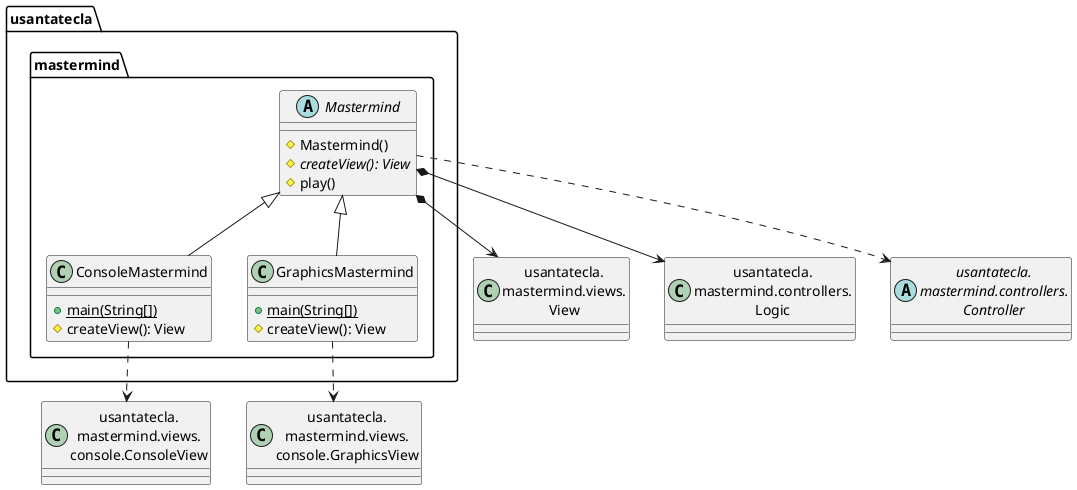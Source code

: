 @startuml mastermind
class View as "usantatecla.\nmastermind.views.\nView"
class ConsoleView as "usantatecla.\nmastermind.views.\nconsole.ConsoleView"
class GraphicsView as "usantatecla.\nmastermind.views.\nconsole.GraphicsView"
class Logic as "usantatecla.\nmastermind.controllers.\nLogic"
abstract class Controller as "usantatecla.\nmastermind.controllers.\nController"

class  usantatecla.mastermind.ConsoleMastermind{
    + {static} main(String[])
    # createView(): View
}
usantatecla.mastermind.Mastermind <|-down- usantatecla.mastermind.ConsoleMastermind
usantatecla.mastermind.ConsoleMastermind .down.> ConsoleView

class  usantatecla.mastermind.GraphicsMastermind{
    + {static} main(String[])
    # createView(): View
}
usantatecla.mastermind.Mastermind <|-down- usantatecla.mastermind.GraphicsMastermind
usantatecla.mastermind.GraphicsMastermind .down.> GraphicsView

abstract class  usantatecla.mastermind.Mastermind{
    # Mastermind()
    # {abstract} createView(): View
    # play()
}
usantatecla.mastermind.Mastermind *-down-> View
usantatecla.mastermind.Mastermind *-down-> Logic
usantatecla.mastermind.Mastermind .down.> Controller

@enduml

@startuml usantatecla.mastermind.views
interface ControllersVisitor as "usantatecla.\nmastermind.controllers.\nControllersVisitor"
abstract class Controller as "usantatecla.\nmastermind.controllers.\nController"
enum Color as "usantatecla.\nmastermind.types.\nColor"
enum Error as "usantatecla.\nmastermind.types.\nError"

abstract class  usantatecla.mastermind.views.ColorView{
    + {static} INITIALS: char[]
    # ColorView()
    # ColorView(Color)
    + {static} getInstance(char): Color
    + allInitials(): String
    # {abstract} resultInitials(int): String
}
usantatecla.mastermind.views.ColorView *-down-> Color

abstract class  usantatecla.mastermind.views.ErrorView{
    + MESSAGES: String[]
    # ErrorView()
    + ErrorView(Error)
    # {abstract} colorInitials(): String
}
usantatecla.mastermind.views.ErrorView *-down-> Error

enum  usantatecla.mastermind.views.Message{
    + ATTEMPTS
    + SECRET
    + RESUME
    + RESULT
    + PROPOSED_COMBINATION
    + TITLE
    + WINNER
    + LOOSER
    - message: String
    ~ MessageView(String)
    + getMessage(): String
}

abstract class  usantatecla.mastermind.views.View{
    + interact(Controller)
}
usantatecla.mastermind.views.View -up-|> ControllersVisitor
usantatecla.mastermind.views.View .down.> Controller

@enduml

@startuml usantatecla.mastermind.console
abstract class Controller as "usantatecla.\nmastermind.controllers.\nController"
class StartController as "usantatecla.\nmastermind.controllers.\nStartController"
class ProposalController as "usantatecla.\nmastermind.controllers.\nProposalController"
class ResumeController as "usantatecla.\nmastermind.controllers.\nResumeController"
enum Error as "usantatecla.\nmastermind.types.\nError"
enum Color as "usantatecla.\nmastermind.types.\nColor"
abstract class View as "usantatecla.\nmastermind.views.\nView"
abstract class ColorView as "usantatecla.\nmastermind.views.\nColorView"
abstract class ErrorView as "usantatecla.\nmastermind.views.\nErrorView"
enum Message as "usantatecla.\nmastermind.views.\nMessageView"
class Console as "usantatecla.utils.\nConsole"
class YesNoDialog as "usantatecla.utils.\nYesNoDialog"
enum ColorCode as "usantatecla.utils.\nColorCode"

class usantatecla.mastermind.views.console.ConsoleView {
    + ConsoleView()
    + visit(StartController)
    + visit(ProposalController)
    + visit(ResumeController)
}
usantatecla.mastermind.views.console.ConsoleView -up-|> View
usantatecla.mastermind.views.console.ConsoleView *-down-> usantatecla.mastermind.views.console.StartView
usantatecla.mastermind.views.console.ConsoleView *-down-> usantatecla.mastermind.views.console.ProposalView
usantatecla.mastermind.views.console.ConsoleView *-down-> usantatecla.mastermind.views.console.ResumeView
usantatecla.mastermind.views.console.ConsoleView .down.> StartController
usantatecla.mastermind.views.console.ConsoleView .down.> ProposalController
usantatecla.mastermind.views.console.ConsoleView .down.> ResumeController

class usantatecla.mastermind.views.console.ResumeView {
    ~ interact(ResumeController)
}
usantatecla.mastermind.views.console.ResumeView .down.> ResumeController
usantatecla.mastermind.views.console.ResumeView .down.> Message
usantatecla.mastermind.views.console.ResumeView .down.> YesNoDialog

class usantatecla.mastermind.views.console.StartView {
    ~ interact(StartController)
}
usantatecla.mastermind.views.console.StartView *-down-> usantatecla.mastermind.views.console.SecretCombinationView
usantatecla.mastermind.views.console.StartView .down.> Console
usantatecla.mastermind.views.console.StartView .down.> StartController
usantatecla.mastermind.views.console.StartView .down.> Message

class usantatecla.mastermind.views.console.ProposalView {
    ~ interact(ProposalController)
}
usantatecla.mastermind.views.console.ProposalView .down.> usantatecla.mastermind.views.console.GameView
usantatecla.mastermind.views.console.ProposalView .down.> usantatecla.mastermind.views.console.ProposedCombinationView
usantatecla.mastermind.views.console.ProposalView .down.> usantatecla.mastermind.views.console.ErrorView
usantatecla.mastermind.views.console.ProposalView .down.> ProposalController
usantatecla.mastermind.views.console.ProposalView .down.> Color
usantatecla.mastermind.views.console.ProposalView .down.> Error

class usantatecla.mastermind.views.console.GameView {
    ~ GameView(ProposalController)
    ~ write()
}
usantatecla.mastermind.views.console.GameView *-down-> ProposalController
usantatecla.mastermind.views.console.GameView .down.> usantatecla.mastermind.views.console.AttemptsView
usantatecla.mastermind.views.console.GameView .down.> usantatecla.mastermind.views.console.SecretCombinationView
usantatecla.mastermind.views.console.GameView .down.> usantatecla.mastermind.views.console.ProposedCombinationView
usantatecla.mastermind.views.console.GameView .down.> usantatecla.mastermind.views.console.ResultView
usantatecla.mastermind.views.console.GameView .down.> Message
usantatecla.mastermind.views.console.GameView .down.> Console

class usantatecla.mastermind.views.console.ProposedCombinationView {
    + ProposedCombinationView(ProposalController)
    + write(int)
    + read(): List<Color>
}
usantatecla.mastermind.views.console.ProposedCombinationView *-down-> ProposalController
usantatecla.mastermind.views.console.ProposedCombinationView .down.> usantatecla.mastermind.views.console.ColorView
usantatecla.mastermind.views.console.ProposedCombinationView .down.> Color
usantatecla.mastermind.views.console.ProposedCombinationView .down.> Message
usantatecla.mastermind.views.console.ProposedCombinationView .down.> Console

class usantatecla.mastermind.views.console.SecretCombinationView {
    ~ SecretCombinationView(Controller)
    ~ writeln()
}
usantatecla.mastermind.views.console.SecretCombinationView *-down-> Controller
usantatecla.mastermind.views.console.SecretCombinationView ..> Message
usantatecla.mastermind.views.console.SecretCombinationView ..> Console

class usantatecla.mastermind.views.console.ResultView {
    + ResultView(ProposalController)
    + writeln(int)
}
usantatecla.mastermind.views.console.ResultView *-down-> ProposalController
usantatecla.mastermind.views.console.ResultView .down.> Message
usantatecla.mastermind.views.console.ResultView .down.> Console

class usantatecla.mastermind.views.console.AttemptsView {
    ~ AttemptsView(ProposalController)
    ~ writeln()
}
usantatecla.mastermind.views.console.AttemptsView *-down-> ProposalController
usantatecla.mastermind.views.console.AttemptsView .down.> Console
usantatecla.mastermind.views.console.AttemptsView .down.> Message

class usantatecla.mastermind.views.console.ColorView {
    + ColorView()
    + ColorView(Color)
    # resultInitials(int) : String
    + write()
}
usantatecla.mastermind.views.console.ColorView -up-|> ColorView
usantatecla.mastermind.views.console.ColorView .down.> ColorCode
usantatecla.mastermind.views.console.ColorView .down.> Console
usantatecla.mastermind.views.console.ColorView .down.> Color

class usantatecla.mastermind.views.console.ErrorView {
    ~ ErrorView()
    + ErrorView(Error)
    + writeln()
    # colorInitials() : String
}
usantatecla.mastermind.views.console.ErrorView -up-|> ErrorView
usantatecla.mastermind.views.console.ErrorView .down.> Error
usantatecla.mastermind.views.console.ErrorView .down.> Console
usantatecla.mastermind.views.console.ErrorView .down.> usantatecla.mastermind.views.console.ColorView

@enduml

@startuml usantatecla.mastermind.controllers
abstract class Combination as "usantatecla.\nmastermind.models.\nCombination"
class Game as "usantatecla.\nmastermind.models.\nGame"
class State as "usantatecla.\nmastermind.models.\nState"
class ProposedCombination as "usantatecla.\nmastermind.models.\nProposedCombination"
enum StateValue as "usantatecla.\nmastermind.models.\nStateValue"
enum Error as "usantatecla.\nmastermind.types.\nError"
enum Color as "usantatecla.\nmastermind.types.\nColor"

interface usantatecla.mastermind.controllers.ControllersVisitor {
    ~ visit(StartController)
    ~ visit(ProposalController)
    ~ visit(ResumeController)
}
usantatecla.mastermind.controllers.ControllersVisitor .down.> usantatecla.mastermind.controllers.StartController
usantatecla.mastermind.controllers.ControllersVisitor .down.> usantatecla.mastermind.controllers.ProposalController
usantatecla.mastermind.controllers.ControllersVisitor .down.> usantatecla.mastermind.controllers.ResumeController

abstract class  usantatecla.mastermind.controllers.Controller{
    ~ Controller(Game, State)
    + getWidth(): int
    + {abstract} accept(ControllersVisitor)
}
usantatecla.mastermind.controllers.Controller *-down-> Game
usantatecla.mastermind.controllers.Controller *-down-> State
usantatecla.mastermind.controllers.Controller .down.> Combination
usantatecla.mastermind.controllers.Controller .down.> usantatecla.mastermind.controllers.ControllersVisitor

class  usantatecla.mastermind.controllers.Logic{
    + Logic()
    + getController(): Controller
}
usantatecla.mastermind.controllers.Logic *-down-> usantatecla.mastermind.controllers.Controller
usantatecla.mastermind.controllers.Logic *-down-> Game
usantatecla.mastermind.controllers.Logic *-down-> State
usantatecla.mastermind.controllers.Logic *-down-> StateValue
usantatecla.mastermind.controllers.Logic .down.> usantatecla.mastermind.controllers.ResumeController
usantatecla.mastermind.controllers.Logic .down.> usantatecla.mastermind.controllers.StartController
usantatecla.mastermind.controllers.Logic .down.> usantatecla.mastermind.controllers.ProposalController

class  usantatecla.mastermind.controllers.ProposalController{
    + ProposalController(Game, State)
    + addProposedCombination(List<Color>): Error
    + isWinner(): boolean
    + isLooser(): boolean
    + getAttempts(): int
    + getColors(int): List<Color>
    + getBlacks(int): int
    + getWhites(int): int
    + accept(ControllersVisitor)
}
usantatecla.mastermind.controllers.Controller <|-down- usantatecla.mastermind.controllers.ProposalController
usantatecla.mastermind.controllers.ProposalController .down.> Combination
usantatecla.mastermind.controllers.ProposalController .down.> Game
usantatecla.mastermind.controllers.ProposalController .down.> State
usantatecla.mastermind.controllers.ProposalController .down.> ProposedCombination
usantatecla.mastermind.controllers.ProposalController .down.> Error
usantatecla.mastermind.controllers.ProposalController .down.> Color
usantatecla.mastermind.controllers.ProposalController .down.> usantatecla.mastermind.controllers.ControllersVisitor

class  usantatecla.mastermind.controllers.ResumeController{
    + ResumeController(Game, State)
    + resume(boolean)
    + accept(ControllersVisitor)
}
usantatecla.mastermind.controllers.Controller <|-down- usantatecla.mastermind.controllers.ResumeController
usantatecla.mastermind.controllers.ResumeController .down.> Game
usantatecla.mastermind.controllers.ResumeController .down.> State
usantatecla.mastermind.controllers.ResumeController .down.> usantatecla.mastermind.controllers.ControllersVisitor

class  usantatecla.mastermind.controllers.StartController{
    + StartController(Game, State)
    + start()
    + accept(ControllersVisitor)
}
usantatecla.mastermind.controllers.Controller <|-down- usantatecla.mastermind.controllers.StartController
usantatecla.mastermind.controllers.StartController .down.> Game
usantatecla.mastermind.controllers.StartController .down.> State
usantatecla.mastermind.controllers.StartController .down.> usantatecla.mastermind.controllers.ControllersVisitor

@enduml

@startuml usantatecla.mastermind.models
enum Color as "usantatecla.\nmastermind.types.\nColor"

class usantatecla.mastermind.models.State {
    - stateValue: StateValue
    + state()
    + next()
    + reset()
    + getValueState(): StateValue
}
usantatecla.mastermind.models.State *-down-> usantatecla.mastermind.models.StateValue

enum usantatecla.mastermind.models.StateValue {
    + INITIAL
    + IN_GAME
    + FINAL
    + EXIT
}

abstract class usantatecla.mastermind.models.Combination {
    - {static} WIDTH: int
    # Combination()
    + {static} getWidth(): int
}
usantatecla.mastermind.models.Combination *-down-> "*" Color

class usantatecla.mastermind.models.Game {
    - {static} MAX_LONG: int
    - attempts: int
    + Game()
    + clear()
    + addProposeCombination(ProposedCombination)
    + isLooser(): boolean
    + isWinner(): boolean
    + getAttempts(): int
    + getProposedCombination(int): ProposedCombination
    + getResult(int): Result
}
usantatecla.mastermind.models.Game *-down-> usantatecla.mastermind.models.SecretCombination
usantatecla.mastermind.models.Game *-down-> "0..*" usantatecla.mastermind.models.Result
usantatecla.mastermind.models.Game *-down-> "0..*" usantatecla.mastermind.models.ProposedCombination

class usantatecla.mastermind.models.ProposedCombination {
    ~ contains(Color, int): boolean
    ~ contains(Color): boolean
    + getColors(): List<Color>
}
usantatecla.mastermind.models.Combination <|-down- usantatecla.mastermind.models.ProposedCombination
usantatecla.mastermind.models.ProposedCombination .down.> Color

class usantatecla.mastermind.models.SecretCombination {
    ~ SecretCombination()
    ~ getResult(ProposedCombination): Result
}
usantatecla.mastermind.models.Combination <|-down- usantatecla.mastermind.models.SecretCombination
usantatecla.mastermind.models.SecretCombination .down.> usantatecla.mastermind.models.Result
usantatecla.mastermind.models.SecretCombination .down.> usantatecla.mastermind.models.ProposedCombination
usantatecla.mastermind.models.SecretCombination .down.> Color

class usantatecla.mastermind.models.Result {
    - blacks: int
    - whites: int
    ~ Result(int, int)
    ~ isWinner(): boolean
    + getBlacks(): int
    + getWhites(): int
}
usantatecla.mastermind.models.Result .down.> usantatecla.mastermind.models.Combination

@enduml

@startuml usantatecla.mastermind.types
enum usantatecla.mastermind.types.Color {
    + RED
    + BLUE
    + YELLOW
    + GREEN
    + ORANGE
    + PURPLE
    + NULL
    ~ {static} length(): int
    + isNull(): boolean
}

enum usantatecla.mastermind.types.Error {
    + DUPLICATED
    + WRONG_CHARACTERS
    + WRONG_LENGTH
    + NULL
    + isNull(): boolean
}
@enduml

@startuml usantatecla.utils
class BufferedReader as "java.io.BufferedReader"{}

enum usantatecla.utils.ColorCode{
+ RED
+ BLUE
+ YELLOW
+ GREEN
+ ORANGE
+ PURPLE
+ RESET_COLOR
- color: String
~ ColorCode(String)
+ getColor(): String
+ {static} getColorByIndex(int): String
}

class usantatecla.utils.Console{
- {static} console: Console
+ {static} getInstance(): Console
+ readString(String): String
+ readString(): String
+ readInt(String): int
+ readChar(String): char
+ writeln()
+ write(String)
+ writeln(String)
+ write(char)
- writeError(String)
}
usantatecla.utils.Console *-down-> BufferedReader

class  usantatecla.utils.YesNoDialog{
- {static} AFIRMATIVE: char
- {static} NEGATIVE: char
- {static} QUESTION: String
- {static} MESSAGE: String
+ YesNoDialog()
+ read(String): boolean
- {static} isAfirmative(char): boolean
- {static} isNegative(char): boolean
}
usantatecla.utils.YesNoDialog ..> usantatecla.utils.Console
@enduml
